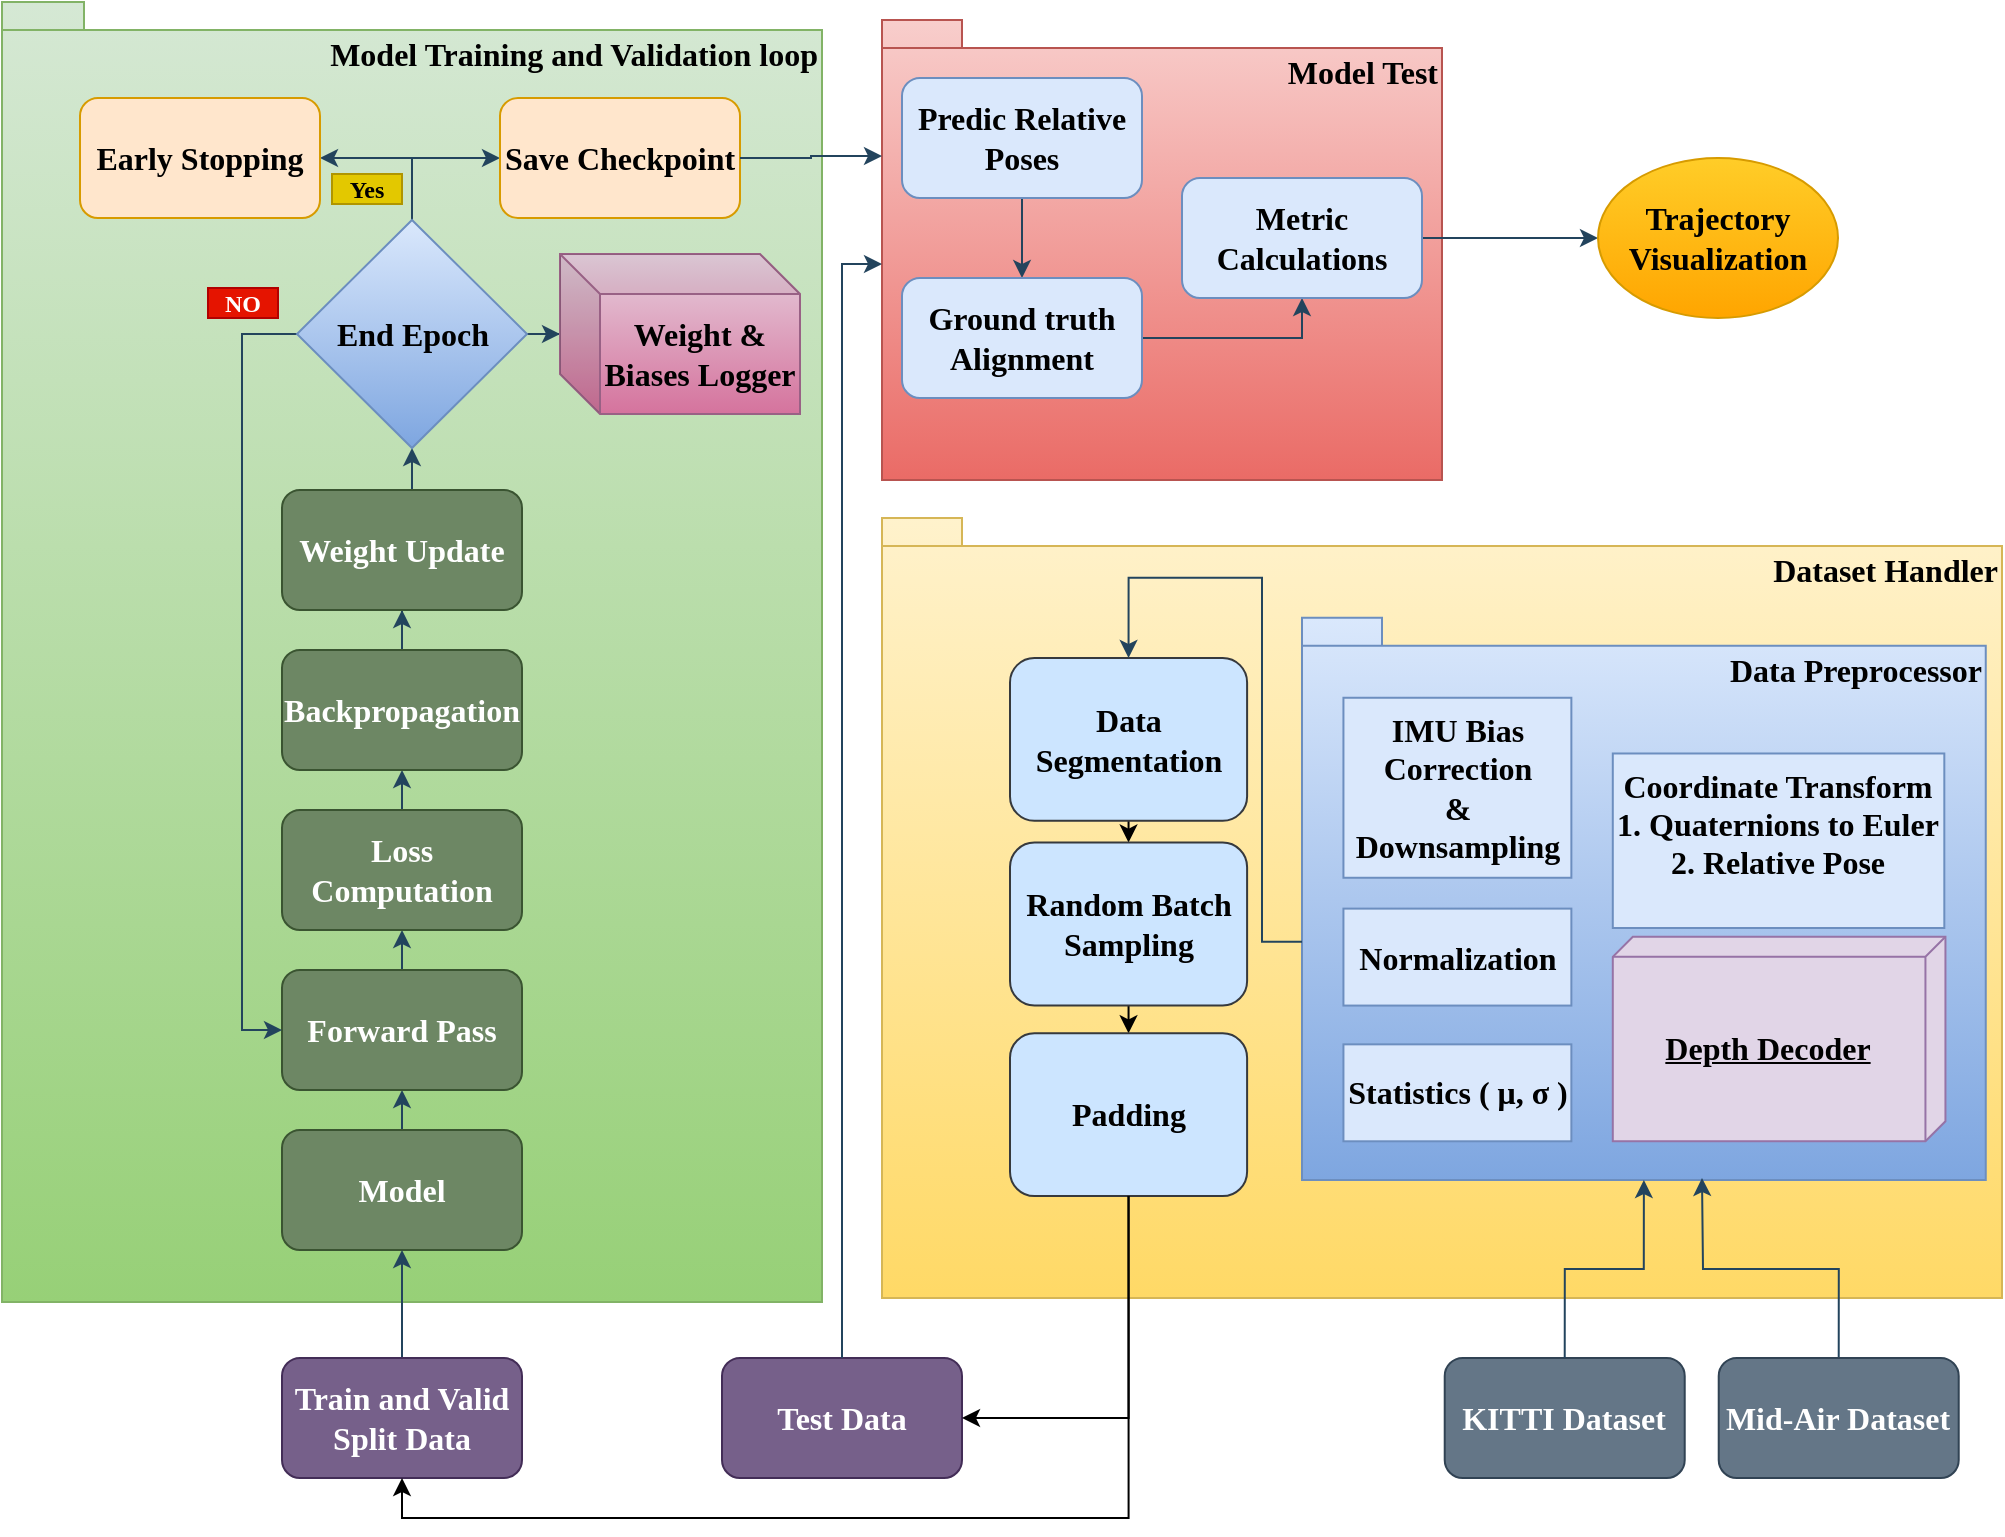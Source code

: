 <mxfile version="27.1.1">
  <diagram name="Page-1" id="cb0I5y7FxljxH4ByXgm0">
    <mxGraphModel dx="1426" dy="824" grid="1" gridSize="10" guides="1" tooltips="1" connect="1" arrows="1" fold="1" page="1" pageScale="1" pageWidth="634" pageHeight="512" math="0" shadow="0">
      <root>
        <mxCell id="0" />
        <mxCell id="1" parent="0" />
        <mxCell id="O2Zdhxr6QXAhQVbzM1EF-78" value="" style="group;fontSize=12;fontFamily=Times New Roman;fontStyle=1" parent="1" vertex="1" connectable="0">
          <mxGeometry x="570" y="398" width="560" height="390" as="geometry" />
        </mxCell>
        <mxCell id="O2Zdhxr6QXAhQVbzM1EF-59" value="Dataset Handler" style="shape=folder;fontStyle=1;spacingTop=10;tabWidth=40;tabHeight=14;tabPosition=left;html=1;whiteSpace=wrap;strokeColor=#d6b656;fillColor=#fff2cc;verticalAlign=top;gradientColor=#ffd966;fontSize=16;fontFamily=Times New Roman;align=right;" parent="O2Zdhxr6QXAhQVbzM1EF-78" vertex="1">
          <mxGeometry width="560" height="390" as="geometry" />
        </mxCell>
        <mxCell id="O2Zdhxr6QXAhQVbzM1EF-58" value="" style="group;fontSize=12;fontFamily=Times New Roman;fontStyle=1" parent="O2Zdhxr6QXAhQVbzM1EF-78" vertex="1" connectable="0">
          <mxGeometry x="210" y="49.88" width="341.88" height="281.16" as="geometry" />
        </mxCell>
        <mxCell id="O2Zdhxr6QXAhQVbzM1EF-52" value="&lt;font style=&quot;font-size: 16px;&quot;&gt;Data Preprocessor&lt;/font&gt;" style="shape=folder;fontStyle=1;spacingTop=10;tabWidth=40;tabHeight=14;tabPosition=left;html=1;whiteSpace=wrap;strokeColor=#6c8ebf;fillColor=#dae8fc;labelPosition=center;verticalLabelPosition=middle;align=right;verticalAlign=top;gradientColor=#7ea6e0;fontSize=12;fontFamily=Times New Roman;" parent="O2Zdhxr6QXAhQVbzM1EF-58" vertex="1">
          <mxGeometry width="341.88" height="281.16" as="geometry" />
        </mxCell>
        <mxCell id="O2Zdhxr6QXAhQVbzM1EF-53" value="IMU Bias Correction&lt;div&gt;&amp;amp;&lt;/div&gt;&lt;div&gt;Downsampling&lt;/div&gt;" style="html=1;whiteSpace=wrap;strokeColor=#6c8ebf;fillColor=#dae8fc;fontSize=16;fontFamily=Times New Roman;fontStyle=1" parent="O2Zdhxr6QXAhQVbzM1EF-58" vertex="1">
          <mxGeometry x="20.72" y="40" width="113.96" height="90" as="geometry" />
        </mxCell>
        <mxCell id="O2Zdhxr6QXAhQVbzM1EF-54" value="Normalization" style="html=1;whiteSpace=wrap;strokeColor=#6c8ebf;fillColor=#dae8fc;fontSize=16;fontFamily=Times New Roman;fontStyle=1" parent="O2Zdhxr6QXAhQVbzM1EF-58" vertex="1">
          <mxGeometry x="20.72" y="145.428" width="113.96" height="48.476" as="geometry" />
        </mxCell>
        <mxCell id="O2Zdhxr6QXAhQVbzM1EF-55" value="Statistics ( μ, σ )" style="html=1;whiteSpace=wrap;strokeColor=#6c8ebf;fillColor=#dae8fc;fontSize=16;fontFamily=Times New Roman;fontStyle=1" parent="O2Zdhxr6QXAhQVbzM1EF-58" vertex="1">
          <mxGeometry x="20.72" y="213.294" width="113.96" height="48.476" as="geometry" />
        </mxCell>
        <mxCell id="O2Zdhxr6QXAhQVbzM1EF-56" value="Coordinate Transform&lt;div&gt;1. Quaternions to Euler&lt;/div&gt;&lt;div&gt;2. Relative Pose&lt;/div&gt;" style="html=1;whiteSpace=wrap;strokeColor=#6c8ebf;fillColor=#dae8fc;verticalAlign=top;align=center;fontSize=16;fontFamily=Times New Roman;fontStyle=1" parent="O2Zdhxr6QXAhQVbzM1EF-58" vertex="1">
          <mxGeometry x="155.4" y="67.864" width="165.76" height="87.257" as="geometry" />
        </mxCell>
        <mxCell id="O2Zdhxr6QXAhQVbzM1EF-60" value="Depth Decoder" style="verticalAlign=middle;align=center;spacingTop=8;spacingLeft=2;spacingRight=12;shape=cube;size=10;direction=south;fontStyle=5;html=1;whiteSpace=wrap;strokeColor=#9673a6;fillColor=#e1d5e7;fontSize=16;fontFamily=Times New Roman;" parent="O2Zdhxr6QXAhQVbzM1EF-58" vertex="1">
          <mxGeometry x="155.398" y="159.528" width="166.32" height="102.24" as="geometry" />
        </mxCell>
        <mxCell id="mVTKuXDOy_IMATIsshax-11" style="edgeStyle=orthogonalEdgeStyle;rounded=0;orthogonalLoop=1;jettySize=auto;html=1;exitX=0.5;exitY=1;exitDx=0;exitDy=0;entryX=0.5;entryY=0;entryDx=0;entryDy=0;" parent="O2Zdhxr6QXAhQVbzM1EF-78" source="O2Zdhxr6QXAhQVbzM1EF-72" target="mVTKuXDOy_IMATIsshax-6" edge="1">
          <mxGeometry relative="1" as="geometry" />
        </mxCell>
        <mxCell id="O2Zdhxr6QXAhQVbzM1EF-72" value="Data Segmentation" style="rounded=1;whiteSpace=wrap;html=1;strokeColor=#36393d;fillColor=#cce5ff;fontSize=16;fontFamily=Times New Roman;fontStyle=1" parent="O2Zdhxr6QXAhQVbzM1EF-78" vertex="1">
          <mxGeometry x="64" y="70" width="118.55" height="81.4" as="geometry" />
        </mxCell>
        <mxCell id="O2Zdhxr6QXAhQVbzM1EF-74" style="edgeStyle=orthogonalEdgeStyle;rounded=0;orthogonalLoop=1;jettySize=auto;html=1;exitX=0;exitY=0;exitDx=0;exitDy=162;exitPerimeter=0;entryX=0.5;entryY=0;entryDx=0;entryDy=0;strokeColor=#23445D;fontSize=12;fontFamily=Times New Roman;fontStyle=1" parent="O2Zdhxr6QXAhQVbzM1EF-78" source="O2Zdhxr6QXAhQVbzM1EF-52" target="O2Zdhxr6QXAhQVbzM1EF-72" edge="1">
          <mxGeometry relative="1" as="geometry" />
        </mxCell>
        <mxCell id="mVTKuXDOy_IMATIsshax-12" style="edgeStyle=orthogonalEdgeStyle;rounded=0;orthogonalLoop=1;jettySize=auto;html=1;exitX=0.5;exitY=1;exitDx=0;exitDy=0;entryX=0.5;entryY=0;entryDx=0;entryDy=0;" parent="O2Zdhxr6QXAhQVbzM1EF-78" source="mVTKuXDOy_IMATIsshax-6" target="mVTKuXDOy_IMATIsshax-7" edge="1">
          <mxGeometry relative="1" as="geometry" />
        </mxCell>
        <mxCell id="mVTKuXDOy_IMATIsshax-6" value="Random Batch Sampling" style="rounded=1;whiteSpace=wrap;html=1;strokeColor=#36393d;fillColor=#cce5ff;fontSize=16;fontFamily=Times New Roman;fontStyle=1" parent="O2Zdhxr6QXAhQVbzM1EF-78" vertex="1">
          <mxGeometry x="64" y="162.3" width="118.55" height="81.4" as="geometry" />
        </mxCell>
        <mxCell id="mVTKuXDOy_IMATIsshax-7" value="Padding" style="rounded=1;whiteSpace=wrap;html=1;strokeColor=#36393d;fillColor=#cce5ff;fontSize=16;fontFamily=Times New Roman;fontStyle=1" parent="O2Zdhxr6QXAhQVbzM1EF-78" vertex="1">
          <mxGeometry x="64" y="257.65" width="118.55" height="81.4" as="geometry" />
        </mxCell>
        <mxCell id="O2Zdhxr6QXAhQVbzM1EF-89" value="Model Training and Validation loop" style="shape=folder;fontStyle=1;spacingTop=10;tabWidth=40;tabHeight=14;tabPosition=left;html=1;whiteSpace=wrap;strokeColor=#82b366;fillColor=#d5e8d4;verticalAlign=top;gradientColor=#97d077;fontSize=16;fontFamily=Times New Roman;align=right;" parent="1" vertex="1">
          <mxGeometry x="130" y="140" width="410" height="650" as="geometry" />
        </mxCell>
        <mxCell id="O2Zdhxr6QXAhQVbzM1EF-97" style="edgeStyle=orthogonalEdgeStyle;rounded=0;orthogonalLoop=1;jettySize=auto;html=1;exitX=0.5;exitY=0;exitDx=0;exitDy=0;entryX=0.5;entryY=1;entryDx=0;entryDy=0;strokeColor=#23445D;fontSize=12;fontFamily=Times New Roman;fontStyle=1" parent="1" source="O2Zdhxr6QXAhQVbzM1EF-91" target="O2Zdhxr6QXAhQVbzM1EF-93" edge="1">
          <mxGeometry relative="1" as="geometry" />
        </mxCell>
        <mxCell id="O2Zdhxr6QXAhQVbzM1EF-91" value="Model" style="rounded=1;whiteSpace=wrap;html=1;strokeColor=#3A5431;fillColor=#6d8764;fontColor=#ffffff;fontSize=16;fontFamily=Times New Roman;fontStyle=1" parent="1" vertex="1">
          <mxGeometry x="270" y="704" width="120" height="60" as="geometry" />
        </mxCell>
        <mxCell id="O2Zdhxr6QXAhQVbzM1EF-113" style="edgeStyle=orthogonalEdgeStyle;rounded=0;orthogonalLoop=1;jettySize=auto;html=1;exitX=0.5;exitY=0;exitDx=0;exitDy=0;entryX=0.5;entryY=1;entryDx=0;entryDy=0;strokeColor=#23445D;fontSize=12;fontFamily=Times New Roman;fontStyle=1" parent="1" source="O2Zdhxr6QXAhQVbzM1EF-93" target="O2Zdhxr6QXAhQVbzM1EF-98" edge="1">
          <mxGeometry relative="1" as="geometry" />
        </mxCell>
        <mxCell id="O2Zdhxr6QXAhQVbzM1EF-93" value="Forward Pass" style="rounded=1;whiteSpace=wrap;html=1;strokeColor=#3A5431;fillColor=#6d8764;fontColor=#ffffff;fontSize=16;fontFamily=Times New Roman;fontStyle=1" parent="1" vertex="1">
          <mxGeometry x="270" y="624" width="120" height="60" as="geometry" />
        </mxCell>
        <mxCell id="O2Zdhxr6QXAhQVbzM1EF-114" style="edgeStyle=orthogonalEdgeStyle;rounded=0;orthogonalLoop=1;jettySize=auto;html=1;exitX=0.5;exitY=0;exitDx=0;exitDy=0;entryX=0.5;entryY=1;entryDx=0;entryDy=0;strokeColor=#23445D;fontSize=12;fontFamily=Times New Roman;fontStyle=1" parent="1" source="O2Zdhxr6QXAhQVbzM1EF-98" target="O2Zdhxr6QXAhQVbzM1EF-100" edge="1">
          <mxGeometry relative="1" as="geometry" />
        </mxCell>
        <mxCell id="O2Zdhxr6QXAhQVbzM1EF-98" value="Loss Computation" style="rounded=1;whiteSpace=wrap;html=1;strokeColor=#3A5431;fillColor=#6d8764;fontColor=#ffffff;fontSize=16;fontFamily=Times New Roman;fontStyle=1" parent="1" vertex="1">
          <mxGeometry x="270" y="544" width="120" height="60" as="geometry" />
        </mxCell>
        <mxCell id="O2Zdhxr6QXAhQVbzM1EF-115" style="edgeStyle=orthogonalEdgeStyle;rounded=0;orthogonalLoop=1;jettySize=auto;html=1;exitX=0.5;exitY=0;exitDx=0;exitDy=0;strokeColor=#23445D;fontSize=12;fontFamily=Times New Roman;fontStyle=1" parent="1" source="O2Zdhxr6QXAhQVbzM1EF-100" target="O2Zdhxr6QXAhQVbzM1EF-101" edge="1">
          <mxGeometry relative="1" as="geometry" />
        </mxCell>
        <mxCell id="O2Zdhxr6QXAhQVbzM1EF-100" value="Backpropagation" style="rounded=1;whiteSpace=wrap;html=1;strokeColor=#3A5431;fillColor=#6d8764;fontColor=#ffffff;fontSize=16;fontFamily=Times New Roman;fontStyle=1" parent="1" vertex="1">
          <mxGeometry x="270" y="464" width="120" height="60" as="geometry" />
        </mxCell>
        <mxCell id="O2Zdhxr6QXAhQVbzM1EF-116" style="edgeStyle=orthogonalEdgeStyle;rounded=0;orthogonalLoop=1;jettySize=auto;html=1;exitX=0.5;exitY=0;exitDx=0;exitDy=0;entryX=0.5;entryY=1;entryDx=0;entryDy=0;strokeColor=#23445D;fontSize=12;fontFamily=Times New Roman;fontStyle=1" parent="1" source="O2Zdhxr6QXAhQVbzM1EF-101" target="O2Zdhxr6QXAhQVbzM1EF-102" edge="1">
          <mxGeometry relative="1" as="geometry" />
        </mxCell>
        <mxCell id="O2Zdhxr6QXAhQVbzM1EF-101" value="Weight Update" style="rounded=1;whiteSpace=wrap;html=1;strokeColor=#3A5431;fillColor=#6d8764;fontColor=#ffffff;fontSize=16;fontFamily=Times New Roman;fontStyle=1" parent="1" vertex="1">
          <mxGeometry x="270" y="384" width="120" height="60" as="geometry" />
        </mxCell>
        <mxCell id="O2Zdhxr6QXAhQVbzM1EF-104" style="edgeStyle=orthogonalEdgeStyle;rounded=0;orthogonalLoop=1;jettySize=auto;html=1;exitX=0;exitY=0.5;exitDx=0;exitDy=0;entryX=0;entryY=0.5;entryDx=0;entryDy=0;strokeColor=#23445D;fontSize=12;fontFamily=Times New Roman;fontStyle=1" parent="1" source="O2Zdhxr6QXAhQVbzM1EF-102" target="O2Zdhxr6QXAhQVbzM1EF-93" edge="1">
          <mxGeometry relative="1" as="geometry">
            <Array as="points">
              <mxPoint x="250" y="306" />
              <mxPoint x="250" y="654" />
            </Array>
          </mxGeometry>
        </mxCell>
        <mxCell id="O2Zdhxr6QXAhQVbzM1EF-117" style="edgeStyle=orthogonalEdgeStyle;rounded=0;orthogonalLoop=1;jettySize=auto;html=1;exitX=0.5;exitY=0;exitDx=0;exitDy=0;entryX=1;entryY=0.5;entryDx=0;entryDy=0;strokeColor=#23445D;fontSize=12;fontFamily=Times New Roman;fontStyle=1" parent="1" source="O2Zdhxr6QXAhQVbzM1EF-102" target="O2Zdhxr6QXAhQVbzM1EF-106" edge="1">
          <mxGeometry relative="1" as="geometry" />
        </mxCell>
        <mxCell id="O2Zdhxr6QXAhQVbzM1EF-118" style="edgeStyle=orthogonalEdgeStyle;rounded=0;orthogonalLoop=1;jettySize=auto;html=1;exitX=0.5;exitY=0;exitDx=0;exitDy=0;entryX=0;entryY=0.5;entryDx=0;entryDy=0;strokeColor=#23445D;fontSize=12;fontFamily=Times New Roman;fontStyle=1" parent="1" source="O2Zdhxr6QXAhQVbzM1EF-102" target="O2Zdhxr6QXAhQVbzM1EF-107" edge="1">
          <mxGeometry relative="1" as="geometry" />
        </mxCell>
        <mxCell id="O2Zdhxr6QXAhQVbzM1EF-125" style="edgeStyle=orthogonalEdgeStyle;rounded=0;orthogonalLoop=1;jettySize=auto;html=1;exitX=1;exitY=0.5;exitDx=0;exitDy=0;strokeColor=#23445D;fontSize=12;fontFamily=Times New Roman;fontStyle=1" parent="1" source="O2Zdhxr6QXAhQVbzM1EF-102" target="O2Zdhxr6QXAhQVbzM1EF-124" edge="1">
          <mxGeometry relative="1" as="geometry" />
        </mxCell>
        <mxCell id="O2Zdhxr6QXAhQVbzM1EF-102" value="End Epoch" style="rhombus;whiteSpace=wrap;html=1;strokeColor=#6c8ebf;fillColor=#dae8fc;gradientColor=#7ea6e0;fontSize=16;fontFamily=Times New Roman;fontStyle=1" parent="1" vertex="1">
          <mxGeometry x="277.5" y="249" width="115" height="114" as="geometry" />
        </mxCell>
        <mxCell id="O2Zdhxr6QXAhQVbzM1EF-105" value="&lt;font&gt;NO&lt;/font&gt;" style="text;html=1;align=center;verticalAlign=middle;whiteSpace=wrap;rounded=0;fontColor=#ffffff;fillColor=#e51400;strokeColor=#B20000;fontSize=12;fontFamily=Times New Roman;fontStyle=1" parent="1" vertex="1">
          <mxGeometry x="233" y="283" width="35" height="15" as="geometry" />
        </mxCell>
        <mxCell id="O2Zdhxr6QXAhQVbzM1EF-106" value="Early Stopping" style="rounded=1;whiteSpace=wrap;html=1;strokeColor=#d79b00;fillColor=#ffe6cc;fontSize=16;fontFamily=Times New Roman;fontStyle=1" parent="1" vertex="1">
          <mxGeometry x="169" y="188" width="120" height="60" as="geometry" />
        </mxCell>
        <mxCell id="O2Zdhxr6QXAhQVbzM1EF-107" value="Save Checkpoint" style="rounded=1;whiteSpace=wrap;html=1;strokeColor=#d79b00;fillColor=#ffe6cc;fontSize=16;fontFamily=Times New Roman;fontStyle=1" parent="1" vertex="1">
          <mxGeometry x="379" y="188" width="120" height="60" as="geometry" />
        </mxCell>
        <mxCell id="O2Zdhxr6QXAhQVbzM1EF-122" style="edgeStyle=orthogonalEdgeStyle;rounded=0;orthogonalLoop=1;jettySize=auto;html=1;exitX=0.5;exitY=0;exitDx=0;exitDy=0;strokeColor=#23445D;fontSize=12;fontFamily=Times New Roman;fontStyle=1" parent="1" source="O2Zdhxr6QXAhQVbzM1EF-119" edge="1">
          <mxGeometry relative="1" as="geometry">
            <mxPoint x="980" y="728" as="targetPoint" />
          </mxGeometry>
        </mxCell>
        <mxCell id="O2Zdhxr6QXAhQVbzM1EF-119" value="Mid-Air Dataset" style="rounded=1;whiteSpace=wrap;html=1;strokeColor=#314354;fontColor=#ffffff;fillColor=#647687;fontSize=16;fontFamily=Times New Roman;fontStyle=1" parent="1" vertex="1">
          <mxGeometry x="988.36" y="818" width="120" height="60" as="geometry" />
        </mxCell>
        <mxCell id="O2Zdhxr6QXAhQVbzM1EF-120" value="KITTI Dataset" style="rounded=1;whiteSpace=wrap;html=1;strokeColor=#314354;fontColor=#ffffff;fillColor=#647687;fontSize=16;fontFamily=Times New Roman;fontStyle=1" parent="1" vertex="1">
          <mxGeometry x="851.36" y="818" width="120" height="60" as="geometry" />
        </mxCell>
        <mxCell id="O2Zdhxr6QXAhQVbzM1EF-121" style="edgeStyle=orthogonalEdgeStyle;rounded=0;orthogonalLoop=1;jettySize=auto;html=1;exitX=0.5;exitY=0;exitDx=0;exitDy=0;entryX=0.5;entryY=1;entryDx=0;entryDy=0;entryPerimeter=0;strokeColor=#23445D;fontSize=12;fontFamily=Times New Roman;fontStyle=1" parent="1" source="O2Zdhxr6QXAhQVbzM1EF-120" target="O2Zdhxr6QXAhQVbzM1EF-52" edge="1">
          <mxGeometry relative="1" as="geometry" />
        </mxCell>
        <mxCell id="O2Zdhxr6QXAhQVbzM1EF-123" value="Model Test" style="shape=folder;fontStyle=1;spacingTop=10;tabWidth=40;tabHeight=14;tabPosition=left;html=1;whiteSpace=wrap;strokeColor=#b85450;fillColor=#f8cecc;gradientColor=#ea6b66;verticalAlign=top;fontSize=16;fontFamily=Times New Roman;align=right;" parent="1" vertex="1">
          <mxGeometry x="570" y="149" width="280" height="230" as="geometry" />
        </mxCell>
        <mxCell id="O2Zdhxr6QXAhQVbzM1EF-124" value="Weight &amp;amp; Biases Logger" style="shape=cube;whiteSpace=wrap;html=1;boundedLbl=1;backgroundOutline=1;darkOpacity=0.05;darkOpacity2=0.1;strokeColor=#996185;fillColor=#e6d0de;gradientColor=#d5739d;fontSize=16;fontFamily=Times New Roman;fontStyle=1" parent="1" vertex="1">
          <mxGeometry x="409" y="266" width="120" height="80" as="geometry" />
        </mxCell>
        <mxCell id="O2Zdhxr6QXAhQVbzM1EF-126" value="&lt;font&gt;Yes&lt;/font&gt;" style="text;html=1;align=center;verticalAlign=middle;whiteSpace=wrap;rounded=0;fontColor=light-dark(#000000,#000000);fillColor=light-dark(#E3C800,#FFFF33);strokeColor=#B09500;fontSize=12;fontFamily=Times New Roman;fontStyle=1" parent="1" vertex="1">
          <mxGeometry x="295" y="226" width="35" height="15" as="geometry" />
        </mxCell>
        <mxCell id="O2Zdhxr6QXAhQVbzM1EF-134" style="edgeStyle=orthogonalEdgeStyle;rounded=0;orthogonalLoop=1;jettySize=auto;html=1;exitX=0.5;exitY=0;exitDx=0;exitDy=0;entryX=0.5;entryY=1;entryDx=0;entryDy=0;strokeColor=#23445D;fontSize=12;fontFamily=Times New Roman;fontStyle=1" parent="1" source="O2Zdhxr6QXAhQVbzM1EF-129" target="O2Zdhxr6QXAhQVbzM1EF-91" edge="1">
          <mxGeometry relative="1" as="geometry" />
        </mxCell>
        <mxCell id="O2Zdhxr6QXAhQVbzM1EF-129" value="Train and Valid Split Data" style="rounded=1;whiteSpace=wrap;html=1;strokeColor=#432D57;fontColor=#ffffff;fillColor=#76608a;fontSize=16;fontFamily=Times New Roman;fontStyle=1" parent="1" vertex="1">
          <mxGeometry x="270" y="818" width="120" height="60" as="geometry" />
        </mxCell>
        <mxCell id="O2Zdhxr6QXAhQVbzM1EF-130" value="Test Data" style="rounded=1;whiteSpace=wrap;html=1;strokeColor=#432D57;fontColor=#ffffff;fillColor=#76608a;fontSize=16;fontFamily=Times New Roman;fontStyle=1" parent="1" vertex="1">
          <mxGeometry x="490" y="818" width="120" height="60" as="geometry" />
        </mxCell>
        <mxCell id="O2Zdhxr6QXAhQVbzM1EF-135" style="edgeStyle=orthogonalEdgeStyle;rounded=0;orthogonalLoop=1;jettySize=auto;html=1;exitX=1;exitY=0.5;exitDx=0;exitDy=0;entryX=0;entryY=0;entryDx=0;entryDy=68;entryPerimeter=0;strokeColor=#23445D;fontSize=12;fontFamily=Times New Roman;fontStyle=1" parent="1" source="O2Zdhxr6QXAhQVbzM1EF-107" target="O2Zdhxr6QXAhQVbzM1EF-123" edge="1">
          <mxGeometry relative="1" as="geometry" />
        </mxCell>
        <mxCell id="O2Zdhxr6QXAhQVbzM1EF-143" style="edgeStyle=orthogonalEdgeStyle;rounded=0;orthogonalLoop=1;jettySize=auto;html=1;exitX=0.5;exitY=1;exitDx=0;exitDy=0;entryX=0.5;entryY=0;entryDx=0;entryDy=0;strokeColor=#23445D;fontSize=12;fontFamily=Times New Roman;fontStyle=1" parent="1" source="O2Zdhxr6QXAhQVbzM1EF-136" target="O2Zdhxr6QXAhQVbzM1EF-137" edge="1">
          <mxGeometry relative="1" as="geometry" />
        </mxCell>
        <mxCell id="O2Zdhxr6QXAhQVbzM1EF-136" value="Predic Relative Poses" style="rounded=1;whiteSpace=wrap;html=1;strokeColor=#6c8ebf;fillColor=#dae8fc;fontSize=16;fontFamily=Times New Roman;fontStyle=1" parent="1" vertex="1">
          <mxGeometry x="580" y="178" width="120" height="60" as="geometry" />
        </mxCell>
        <mxCell id="O2Zdhxr6QXAhQVbzM1EF-145" style="edgeStyle=orthogonalEdgeStyle;rounded=0;orthogonalLoop=1;jettySize=auto;html=1;exitX=1;exitY=0.5;exitDx=0;exitDy=0;entryX=0.5;entryY=1;entryDx=0;entryDy=0;strokeColor=#23445D;fontSize=12;fontFamily=Times New Roman;fontStyle=1" parent="1" source="O2Zdhxr6QXAhQVbzM1EF-137" target="O2Zdhxr6QXAhQVbzM1EF-138" edge="1">
          <mxGeometry relative="1" as="geometry" />
        </mxCell>
        <mxCell id="O2Zdhxr6QXAhQVbzM1EF-137" value="Ground truth Alignment" style="rounded=1;whiteSpace=wrap;html=1;strokeColor=#6c8ebf;fillColor=#dae8fc;fontSize=16;fontFamily=Times New Roman;fontStyle=1" parent="1" vertex="1">
          <mxGeometry x="580" y="278" width="120" height="60" as="geometry" />
        </mxCell>
        <mxCell id="O2Zdhxr6QXAhQVbzM1EF-147" style="edgeStyle=orthogonalEdgeStyle;rounded=0;orthogonalLoop=1;jettySize=auto;html=1;exitX=1;exitY=0.5;exitDx=0;exitDy=0;strokeColor=#23445D;fontSize=12;fontFamily=Times New Roman;fontStyle=1" parent="1" source="O2Zdhxr6QXAhQVbzM1EF-138" target="O2Zdhxr6QXAhQVbzM1EF-139" edge="1">
          <mxGeometry relative="1" as="geometry" />
        </mxCell>
        <mxCell id="O2Zdhxr6QXAhQVbzM1EF-138" value="Metric Calculations" style="rounded=1;whiteSpace=wrap;html=1;strokeColor=#6c8ebf;fillColor=#dae8fc;fontSize=16;fontFamily=Times New Roman;fontStyle=1" parent="1" vertex="1">
          <mxGeometry x="720" y="228" width="120" height="60" as="geometry" />
        </mxCell>
        <mxCell id="O2Zdhxr6QXAhQVbzM1EF-139" value="Trajectory Visualization" style="ellipse;whiteSpace=wrap;html=1;strokeColor=#d79b00;fillColor=#ffcd28;gradientColor=#ffa500;fontSize=16;fontFamily=Times New Roman;fontStyle=1" parent="1" vertex="1">
          <mxGeometry x="928" y="218" width="120" height="80" as="geometry" />
        </mxCell>
        <mxCell id="O2Zdhxr6QXAhQVbzM1EF-142" style="edgeStyle=orthogonalEdgeStyle;rounded=0;orthogonalLoop=1;jettySize=auto;html=1;exitX=0.5;exitY=0;exitDx=0;exitDy=0;entryX=0;entryY=0;entryDx=0;entryDy=122;entryPerimeter=0;strokeColor=#23445D;fontSize=12;fontFamily=Times New Roman;fontStyle=1" parent="1" source="O2Zdhxr6QXAhQVbzM1EF-130" target="O2Zdhxr6QXAhQVbzM1EF-123" edge="1">
          <mxGeometry relative="1" as="geometry" />
        </mxCell>
        <mxCell id="mVTKuXDOy_IMATIsshax-9" style="edgeStyle=orthogonalEdgeStyle;rounded=0;orthogonalLoop=1;jettySize=auto;html=1;exitX=0.5;exitY=1;exitDx=0;exitDy=0;entryX=1;entryY=0.5;entryDx=0;entryDy=0;" parent="1" source="mVTKuXDOy_IMATIsshax-7" target="O2Zdhxr6QXAhQVbzM1EF-130" edge="1">
          <mxGeometry relative="1" as="geometry" />
        </mxCell>
        <mxCell id="mVTKuXDOy_IMATIsshax-10" style="edgeStyle=orthogonalEdgeStyle;rounded=0;orthogonalLoop=1;jettySize=auto;html=1;exitX=0.5;exitY=1;exitDx=0;exitDy=0;entryX=0.5;entryY=1;entryDx=0;entryDy=0;" parent="1" source="mVTKuXDOy_IMATIsshax-7" target="O2Zdhxr6QXAhQVbzM1EF-129" edge="1">
          <mxGeometry relative="1" as="geometry" />
        </mxCell>
      </root>
    </mxGraphModel>
  </diagram>
</mxfile>
